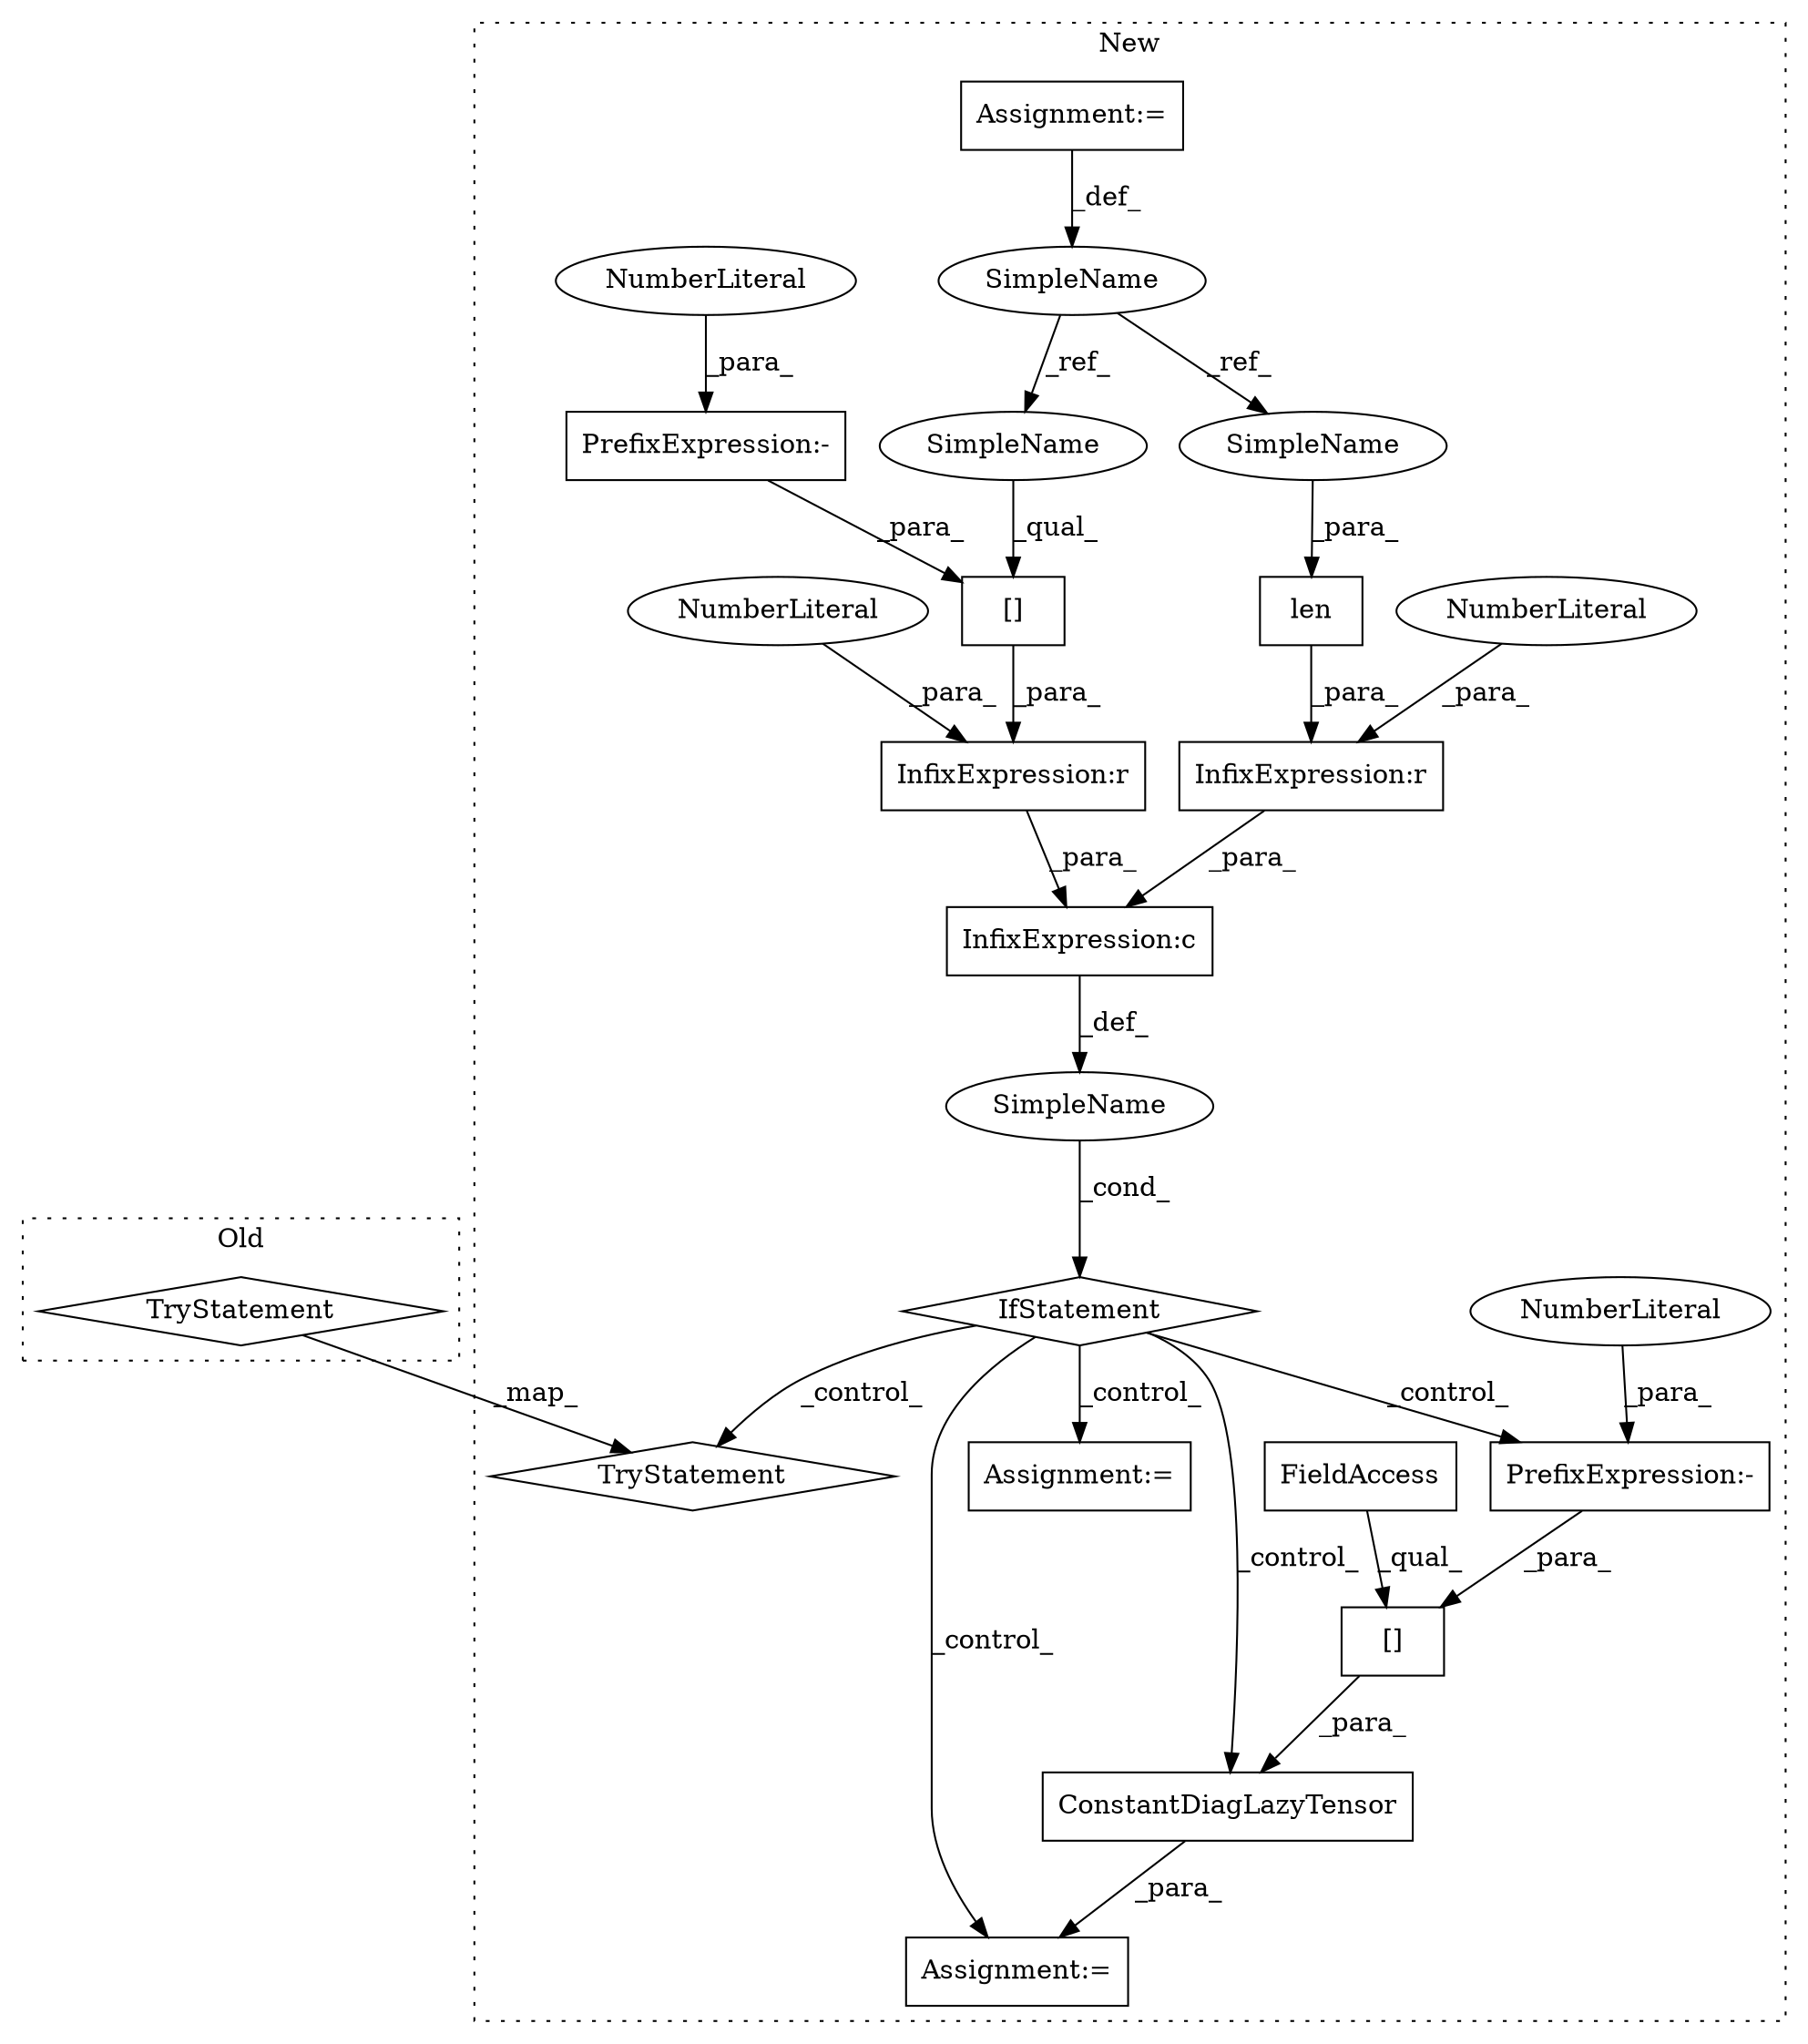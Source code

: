 digraph G {
subgraph cluster0 {
1 [label="TryStatement" a="54" s="4349" l="4" shape="diamond"];
label = "Old";
style="dotted";
}
subgraph cluster1 {
2 [label="TryStatement" a="54" s="4555" l="4" shape="diamond"];
3 [label="IfStatement" a="25" s="4417,4468" l="4,2" shape="diamond"];
4 [label="SimpleName" a="42" s="" l="" shape="ellipse"];
5 [label="Assignment:=" a="7" s="4489" l="1" shape="box"];
6 [label="InfixExpression:r" a="27" s="4437" l="4" shape="box"];
7 [label="NumberLiteral" a="34" s="4441" l="1" shape="ellipse"];
8 [label="len" a="32" s="4422,4436" l="4,1" shape="box"];
9 [label="InfixExpression:c" a="27" s="4443" l="4" shape="box"];
10 [label="InfixExpression:r" a="27" s="4462" l="4" shape="box"];
11 [label="NumberLiteral" a="34" s="4466" l="1" shape="ellipse"];
12 [label="[]" a="2" s="4448,4461" l="11,1" shape="box"];
13 [label="ConstantDiagLazyTensor" a="32" s="4490,4532" l="23,1" shape="box"];
14 [label="[]" a="2" s="4518,4531" l="11,1" shape="box"];
15 [label="FieldAccess" a="22" s="4518" l="10" shape="box"];
16 [label="SimpleName" a="42" s="4390" l="10" shape="ellipse"];
17 [label="PrefixExpression:-" a="38" s="4459" l="1" shape="box"];
18 [label="NumberLiteral" a="34" s="4460" l="1" shape="ellipse"];
19 [label="Assignment:=" a="7" s="4837" l="1" shape="box"];
20 [label="PrefixExpression:-" a="38" s="4529" l="1" shape="box"];
21 [label="NumberLiteral" a="34" s="4530" l="1" shape="ellipse"];
22 [label="Assignment:=" a="7" s="4400" l="1" shape="box"];
23 [label="SimpleName" a="42" s="4448" l="10" shape="ellipse"];
24 [label="SimpleName" a="42" s="4426" l="10" shape="ellipse"];
label = "New";
style="dotted";
}
1 -> 2 [label="_map_"];
3 -> 20 [label="_control_"];
3 -> 13 [label="_control_"];
3 -> 5 [label="_control_"];
3 -> 19 [label="_control_"];
3 -> 2 [label="_control_"];
4 -> 3 [label="_cond_"];
6 -> 9 [label="_para_"];
7 -> 6 [label="_para_"];
8 -> 6 [label="_para_"];
9 -> 4 [label="_def_"];
10 -> 9 [label="_para_"];
11 -> 10 [label="_para_"];
12 -> 10 [label="_para_"];
13 -> 5 [label="_para_"];
14 -> 13 [label="_para_"];
15 -> 14 [label="_qual_"];
16 -> 23 [label="_ref_"];
16 -> 24 [label="_ref_"];
17 -> 12 [label="_para_"];
18 -> 17 [label="_para_"];
20 -> 14 [label="_para_"];
21 -> 20 [label="_para_"];
22 -> 16 [label="_def_"];
23 -> 12 [label="_qual_"];
24 -> 8 [label="_para_"];
}